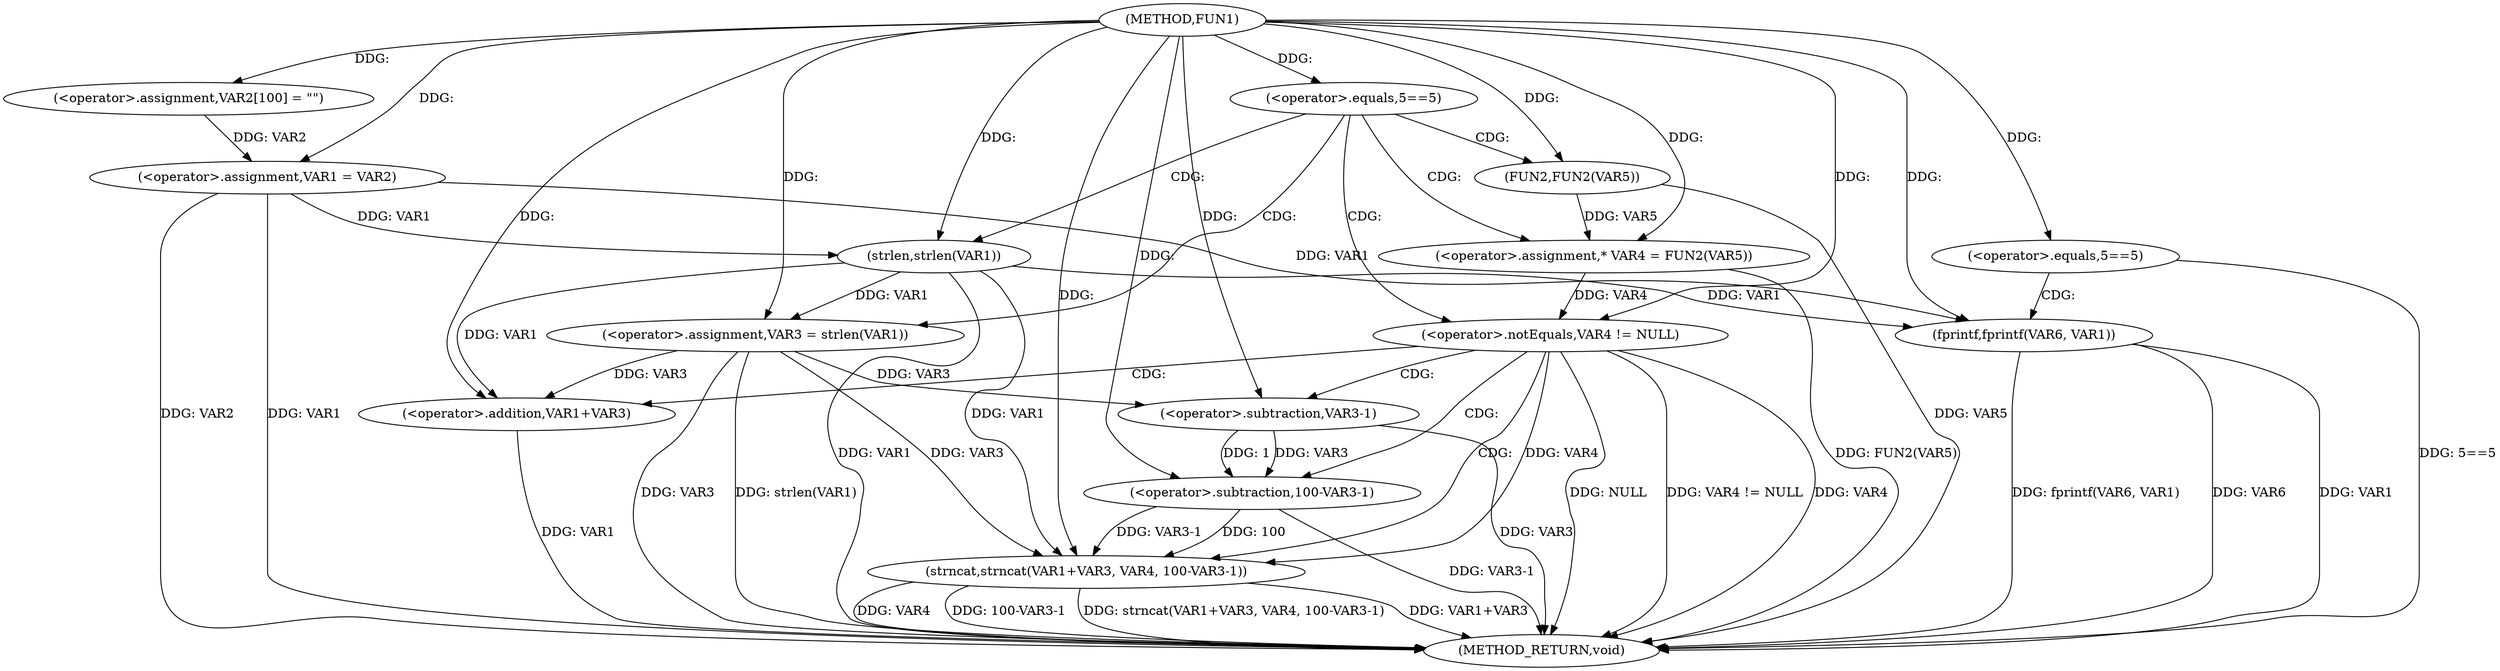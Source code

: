 digraph FUN1 {  
"1000100" [label = "(METHOD,FUN1)" ]
"1000149" [label = "(METHOD_RETURN,void)" ]
"1000104" [label = "(<operator>.assignment,VAR2[100] = \"\")" ]
"1000107" [label = "(<operator>.assignment,VAR1 = VAR2)" ]
"1000111" [label = "(<operator>.equals,5==5)" ]
"1000117" [label = "(<operator>.assignment,VAR3 = strlen(VAR1))" ]
"1000119" [label = "(strlen,strlen(VAR1))" ]
"1000122" [label = "(<operator>.assignment,* VAR4 = FUN2(VAR5))" ]
"1000124" [label = "(FUN2,FUN2(VAR5))" ]
"1000127" [label = "(<operator>.notEquals,VAR4 != NULL)" ]
"1000131" [label = "(strncat,strncat(VAR1+VAR3, VAR4, 100-VAR3-1))" ]
"1000132" [label = "(<operator>.addition,VAR1+VAR3)" ]
"1000136" [label = "(<operator>.subtraction,100-VAR3-1)" ]
"1000138" [label = "(<operator>.subtraction,VAR3-1)" ]
"1000142" [label = "(<operator>.equals,5==5)" ]
"1000146" [label = "(fprintf,fprintf(VAR6, VAR1))" ]
  "1000142" -> "1000149"  [ label = "DDG: 5==5"] 
  "1000124" -> "1000149"  [ label = "DDG: VAR5"] 
  "1000107" -> "1000149"  [ label = "DDG: VAR1"] 
  "1000127" -> "1000149"  [ label = "DDG: NULL"] 
  "1000146" -> "1000149"  [ label = "DDG: VAR1"] 
  "1000127" -> "1000149"  [ label = "DDG: VAR4 != NULL"] 
  "1000117" -> "1000149"  [ label = "DDG: VAR3"] 
  "1000132" -> "1000149"  [ label = "DDG: VAR1"] 
  "1000117" -> "1000149"  [ label = "DDG: strlen(VAR1)"] 
  "1000146" -> "1000149"  [ label = "DDG: fprintf(VAR6, VAR1)"] 
  "1000146" -> "1000149"  [ label = "DDG: VAR6"] 
  "1000107" -> "1000149"  [ label = "DDG: VAR2"] 
  "1000131" -> "1000149"  [ label = "DDG: VAR1+VAR3"] 
  "1000138" -> "1000149"  [ label = "DDG: VAR3"] 
  "1000131" -> "1000149"  [ label = "DDG: VAR4"] 
  "1000119" -> "1000149"  [ label = "DDG: VAR1"] 
  "1000131" -> "1000149"  [ label = "DDG: 100-VAR3-1"] 
  "1000127" -> "1000149"  [ label = "DDG: VAR4"] 
  "1000136" -> "1000149"  [ label = "DDG: VAR3-1"] 
  "1000131" -> "1000149"  [ label = "DDG: strncat(VAR1+VAR3, VAR4, 100-VAR3-1)"] 
  "1000122" -> "1000149"  [ label = "DDG: FUN2(VAR5)"] 
  "1000100" -> "1000104"  [ label = "DDG: "] 
  "1000104" -> "1000107"  [ label = "DDG: VAR2"] 
  "1000100" -> "1000107"  [ label = "DDG: "] 
  "1000100" -> "1000111"  [ label = "DDG: "] 
  "1000119" -> "1000117"  [ label = "DDG: VAR1"] 
  "1000100" -> "1000117"  [ label = "DDG: "] 
  "1000107" -> "1000119"  [ label = "DDG: VAR1"] 
  "1000100" -> "1000119"  [ label = "DDG: "] 
  "1000124" -> "1000122"  [ label = "DDG: VAR5"] 
  "1000100" -> "1000122"  [ label = "DDG: "] 
  "1000100" -> "1000124"  [ label = "DDG: "] 
  "1000122" -> "1000127"  [ label = "DDG: VAR4"] 
  "1000100" -> "1000127"  [ label = "DDG: "] 
  "1000119" -> "1000131"  [ label = "DDG: VAR1"] 
  "1000100" -> "1000131"  [ label = "DDG: "] 
  "1000117" -> "1000131"  [ label = "DDG: VAR3"] 
  "1000119" -> "1000132"  [ label = "DDG: VAR1"] 
  "1000100" -> "1000132"  [ label = "DDG: "] 
  "1000117" -> "1000132"  [ label = "DDG: VAR3"] 
  "1000127" -> "1000131"  [ label = "DDG: VAR4"] 
  "1000136" -> "1000131"  [ label = "DDG: 100"] 
  "1000136" -> "1000131"  [ label = "DDG: VAR3-1"] 
  "1000100" -> "1000136"  [ label = "DDG: "] 
  "1000138" -> "1000136"  [ label = "DDG: VAR3"] 
  "1000138" -> "1000136"  [ label = "DDG: 1"] 
  "1000100" -> "1000138"  [ label = "DDG: "] 
  "1000117" -> "1000138"  [ label = "DDG: VAR3"] 
  "1000100" -> "1000142"  [ label = "DDG: "] 
  "1000100" -> "1000146"  [ label = "DDG: "] 
  "1000107" -> "1000146"  [ label = "DDG: VAR1"] 
  "1000119" -> "1000146"  [ label = "DDG: VAR1"] 
  "1000111" -> "1000117"  [ label = "CDG: "] 
  "1000111" -> "1000127"  [ label = "CDG: "] 
  "1000111" -> "1000124"  [ label = "CDG: "] 
  "1000111" -> "1000119"  [ label = "CDG: "] 
  "1000111" -> "1000122"  [ label = "CDG: "] 
  "1000127" -> "1000131"  [ label = "CDG: "] 
  "1000127" -> "1000132"  [ label = "CDG: "] 
  "1000127" -> "1000136"  [ label = "CDG: "] 
  "1000127" -> "1000138"  [ label = "CDG: "] 
  "1000142" -> "1000146"  [ label = "CDG: "] 
}
